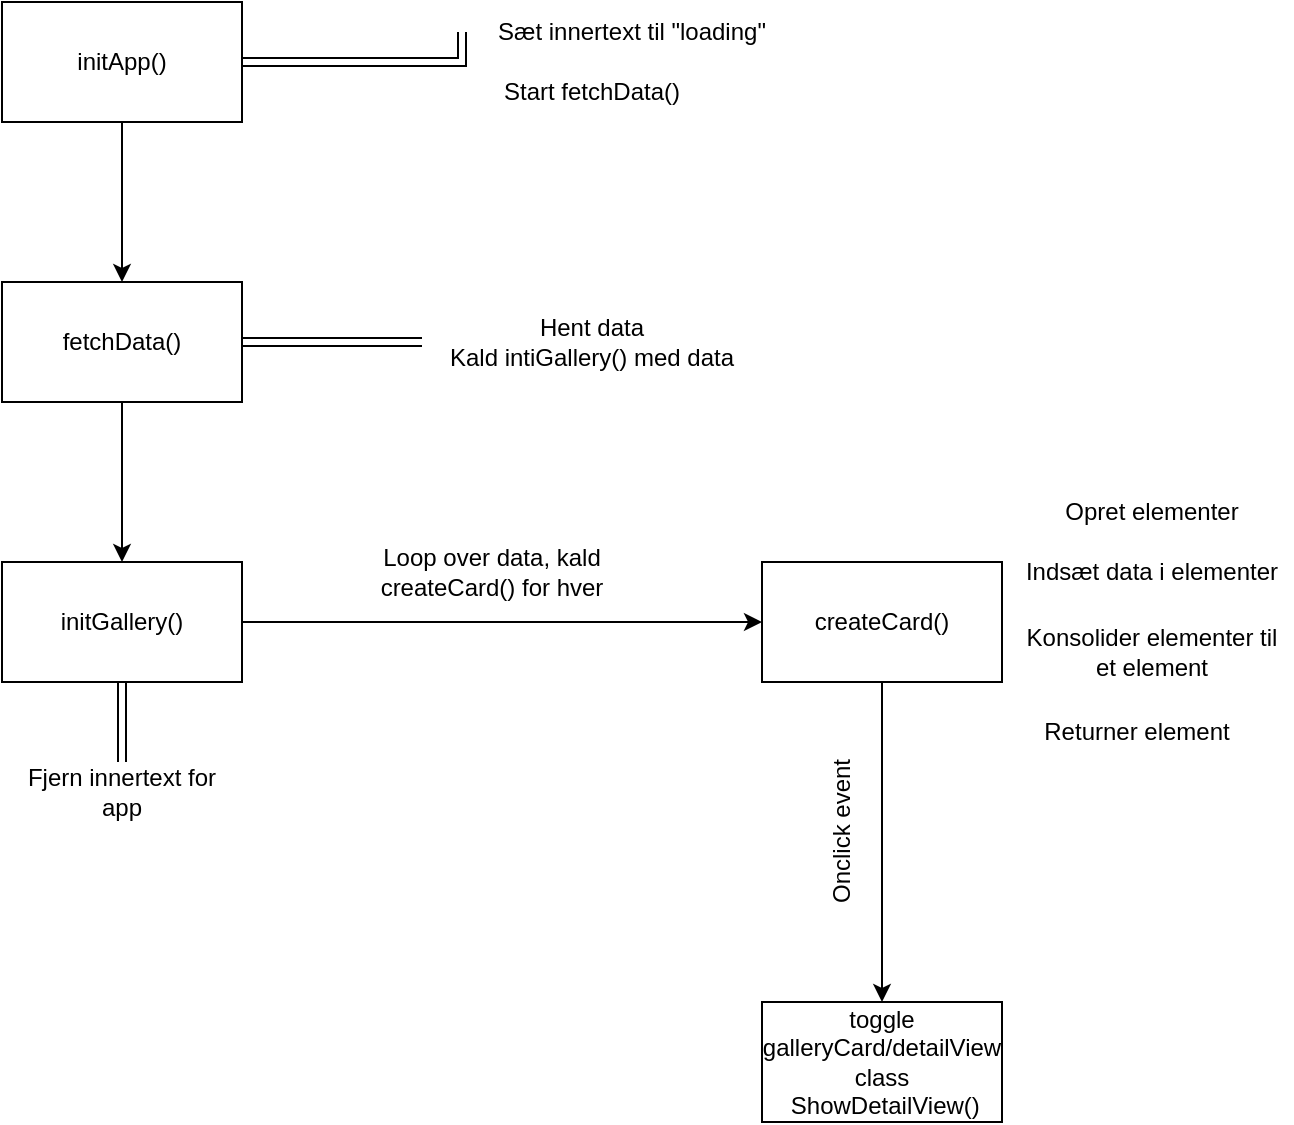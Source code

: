 <mxfile version="20.8.20" type="github">
  <diagram name="Side-1" id="KQx09Oyef7MA_3JhboBp">
    <mxGraphModel dx="1195" dy="771" grid="1" gridSize="10" guides="1" tooltips="1" connect="1" arrows="1" fold="1" page="1" pageScale="1" pageWidth="827" pageHeight="1169" math="0" shadow="0">
      <root>
        <mxCell id="0" />
        <mxCell id="1" parent="0" />
        <mxCell id="5iTLowayFXJTwSd60uX2-2" value="" style="edgeStyle=orthogonalEdgeStyle;rounded=0;orthogonalLoop=1;jettySize=auto;html=1;" edge="1" parent="1" source="TZalHIVMR8zHcpK0or4T-4" target="5iTLowayFXJTwSd60uX2-1">
          <mxGeometry relative="1" as="geometry" />
        </mxCell>
        <mxCell id="TZalHIVMR8zHcpK0or4T-4" value="initApp()" style="rounded=0;whiteSpace=wrap;html=1;glass=0;shadow=0;" parent="1" vertex="1">
          <mxGeometry x="120" y="50" width="120" height="60" as="geometry" />
        </mxCell>
        <mxCell id="5iTLowayFXJTwSd60uX2-9" value="" style="edgeStyle=orthogonalEdgeStyle;rounded=0;orthogonalLoop=1;jettySize=auto;html=1;" edge="1" parent="1" source="5iTLowayFXJTwSd60uX2-1" target="5iTLowayFXJTwSd60uX2-8">
          <mxGeometry relative="1" as="geometry" />
        </mxCell>
        <mxCell id="5iTLowayFXJTwSd60uX2-1" value="fetchData()" style="rounded=0;whiteSpace=wrap;html=1;" vertex="1" parent="1">
          <mxGeometry x="120" y="190" width="120" height="60" as="geometry" />
        </mxCell>
        <mxCell id="5iTLowayFXJTwSd60uX2-20" style="edgeStyle=orthogonalEdgeStyle;rounded=0;orthogonalLoop=1;jettySize=auto;html=1;exitX=0;exitY=0.5;exitDx=0;exitDy=0;entryX=1;entryY=0.5;entryDx=0;entryDy=0;shape=link;" edge="1" parent="1" source="5iTLowayFXJTwSd60uX2-5" target="TZalHIVMR8zHcpK0or4T-4">
          <mxGeometry relative="1" as="geometry">
            <Array as="points">
              <mxPoint x="350" y="80" />
            </Array>
          </mxGeometry>
        </mxCell>
        <mxCell id="5iTLowayFXJTwSd60uX2-5" value="Sæt innertext til &quot;loading&quot;" style="text;html=1;strokeColor=none;fillColor=none;align=center;verticalAlign=middle;whiteSpace=wrap;rounded=0;" vertex="1" parent="1">
          <mxGeometry x="350" y="50" width="170" height="30" as="geometry" />
        </mxCell>
        <mxCell id="5iTLowayFXJTwSd60uX2-6" value="Start fetchData()" style="text;html=1;strokeColor=none;fillColor=none;align=center;verticalAlign=middle;whiteSpace=wrap;rounded=0;" vertex="1" parent="1">
          <mxGeometry x="355" y="80" width="120" height="30" as="geometry" />
        </mxCell>
        <mxCell id="5iTLowayFXJTwSd60uX2-18" style="edgeStyle=orthogonalEdgeStyle;rounded=0;orthogonalLoop=1;jettySize=auto;html=1;exitX=0;exitY=0.5;exitDx=0;exitDy=0;entryX=1;entryY=0.5;entryDx=0;entryDy=0;shape=link;" edge="1" parent="1" source="5iTLowayFXJTwSd60uX2-7" target="5iTLowayFXJTwSd60uX2-1">
          <mxGeometry relative="1" as="geometry" />
        </mxCell>
        <mxCell id="5iTLowayFXJTwSd60uX2-7" value="Hent data&lt;br&gt;Kald intiGallery() med data" style="text;html=1;strokeColor=none;fillColor=none;align=center;verticalAlign=middle;whiteSpace=wrap;rounded=0;" vertex="1" parent="1">
          <mxGeometry x="330" y="205" width="170" height="30" as="geometry" />
        </mxCell>
        <mxCell id="5iTLowayFXJTwSd60uX2-17" value="" style="edgeStyle=orthogonalEdgeStyle;rounded=0;orthogonalLoop=1;jettySize=auto;html=1;" edge="1" parent="1" source="5iTLowayFXJTwSd60uX2-8" target="5iTLowayFXJTwSd60uX2-16">
          <mxGeometry relative="1" as="geometry" />
        </mxCell>
        <mxCell id="5iTLowayFXJTwSd60uX2-8" value="initGallery()" style="rounded=0;whiteSpace=wrap;html=1;" vertex="1" parent="1">
          <mxGeometry x="120" y="330" width="120" height="60" as="geometry" />
        </mxCell>
        <mxCell id="5iTLowayFXJTwSd60uX2-10" value="Loop over data, kald createCard() for hver" style="text;html=1;strokeColor=none;fillColor=none;align=center;verticalAlign=middle;whiteSpace=wrap;rounded=0;" vertex="1" parent="1">
          <mxGeometry x="280" y="320" width="170" height="30" as="geometry" />
        </mxCell>
        <mxCell id="5iTLowayFXJTwSd60uX2-21" style="edgeStyle=orthogonalEdgeStyle;shape=link;rounded=0;orthogonalLoop=1;jettySize=auto;html=1;exitX=0.5;exitY=0;exitDx=0;exitDy=0;" edge="1" parent="1" source="5iTLowayFXJTwSd60uX2-11" target="5iTLowayFXJTwSd60uX2-8">
          <mxGeometry relative="1" as="geometry" />
        </mxCell>
        <mxCell id="5iTLowayFXJTwSd60uX2-11" value="Fjern innertext for app" style="text;html=1;strokeColor=none;fillColor=none;align=center;verticalAlign=middle;whiteSpace=wrap;rounded=0;" vertex="1" parent="1">
          <mxGeometry x="130" y="430" width="100" height="30" as="geometry" />
        </mxCell>
        <mxCell id="5iTLowayFXJTwSd60uX2-29" value="" style="edgeStyle=orthogonalEdgeStyle;rounded=0;orthogonalLoop=1;jettySize=auto;html=1;" edge="1" parent="1" source="5iTLowayFXJTwSd60uX2-16" target="5iTLowayFXJTwSd60uX2-28">
          <mxGeometry relative="1" as="geometry" />
        </mxCell>
        <mxCell id="5iTLowayFXJTwSd60uX2-16" value="createCard()" style="rounded=0;whiteSpace=wrap;html=1;" vertex="1" parent="1">
          <mxGeometry x="500" y="330" width="120" height="60" as="geometry" />
        </mxCell>
        <mxCell id="5iTLowayFXJTwSd60uX2-22" value="Opret elementer" style="text;html=1;strokeColor=none;fillColor=none;align=center;verticalAlign=middle;whiteSpace=wrap;rounded=0;" vertex="1" parent="1">
          <mxGeometry x="630" y="290" width="130" height="30" as="geometry" />
        </mxCell>
        <mxCell id="5iTLowayFXJTwSd60uX2-25" value="Indsæt data i elementer" style="text;html=1;strokeColor=none;fillColor=none;align=center;verticalAlign=middle;whiteSpace=wrap;rounded=0;" vertex="1" parent="1">
          <mxGeometry x="625" y="320" width="140" height="30" as="geometry" />
        </mxCell>
        <mxCell id="5iTLowayFXJTwSd60uX2-26" value="Konsolider elementer til et element" style="text;html=1;strokeColor=none;fillColor=none;align=center;verticalAlign=middle;whiteSpace=wrap;rounded=0;" vertex="1" parent="1">
          <mxGeometry x="630" y="360" width="130" height="30" as="geometry" />
        </mxCell>
        <mxCell id="5iTLowayFXJTwSd60uX2-27" value="Returner element" style="text;html=1;strokeColor=none;fillColor=none;align=center;verticalAlign=middle;whiteSpace=wrap;rounded=0;" vertex="1" parent="1">
          <mxGeometry x="630" y="400" width="115" height="30" as="geometry" />
        </mxCell>
        <mxCell id="5iTLowayFXJTwSd60uX2-28" value="toggle galleryCard/detailView class&lt;br&gt;&amp;nbsp;ShowDetailView()" style="rounded=0;whiteSpace=wrap;html=1;" vertex="1" parent="1">
          <mxGeometry x="500" y="550" width="120" height="60" as="geometry" />
        </mxCell>
        <mxCell id="5iTLowayFXJTwSd60uX2-31" value="Onclick event" style="text;html=1;align=center;verticalAlign=middle;resizable=0;points=[];autosize=1;strokeColor=none;fillColor=none;rotation=-90;" vertex="1" parent="1">
          <mxGeometry x="490" y="450" width="100" height="30" as="geometry" />
        </mxCell>
      </root>
    </mxGraphModel>
  </diagram>
</mxfile>
